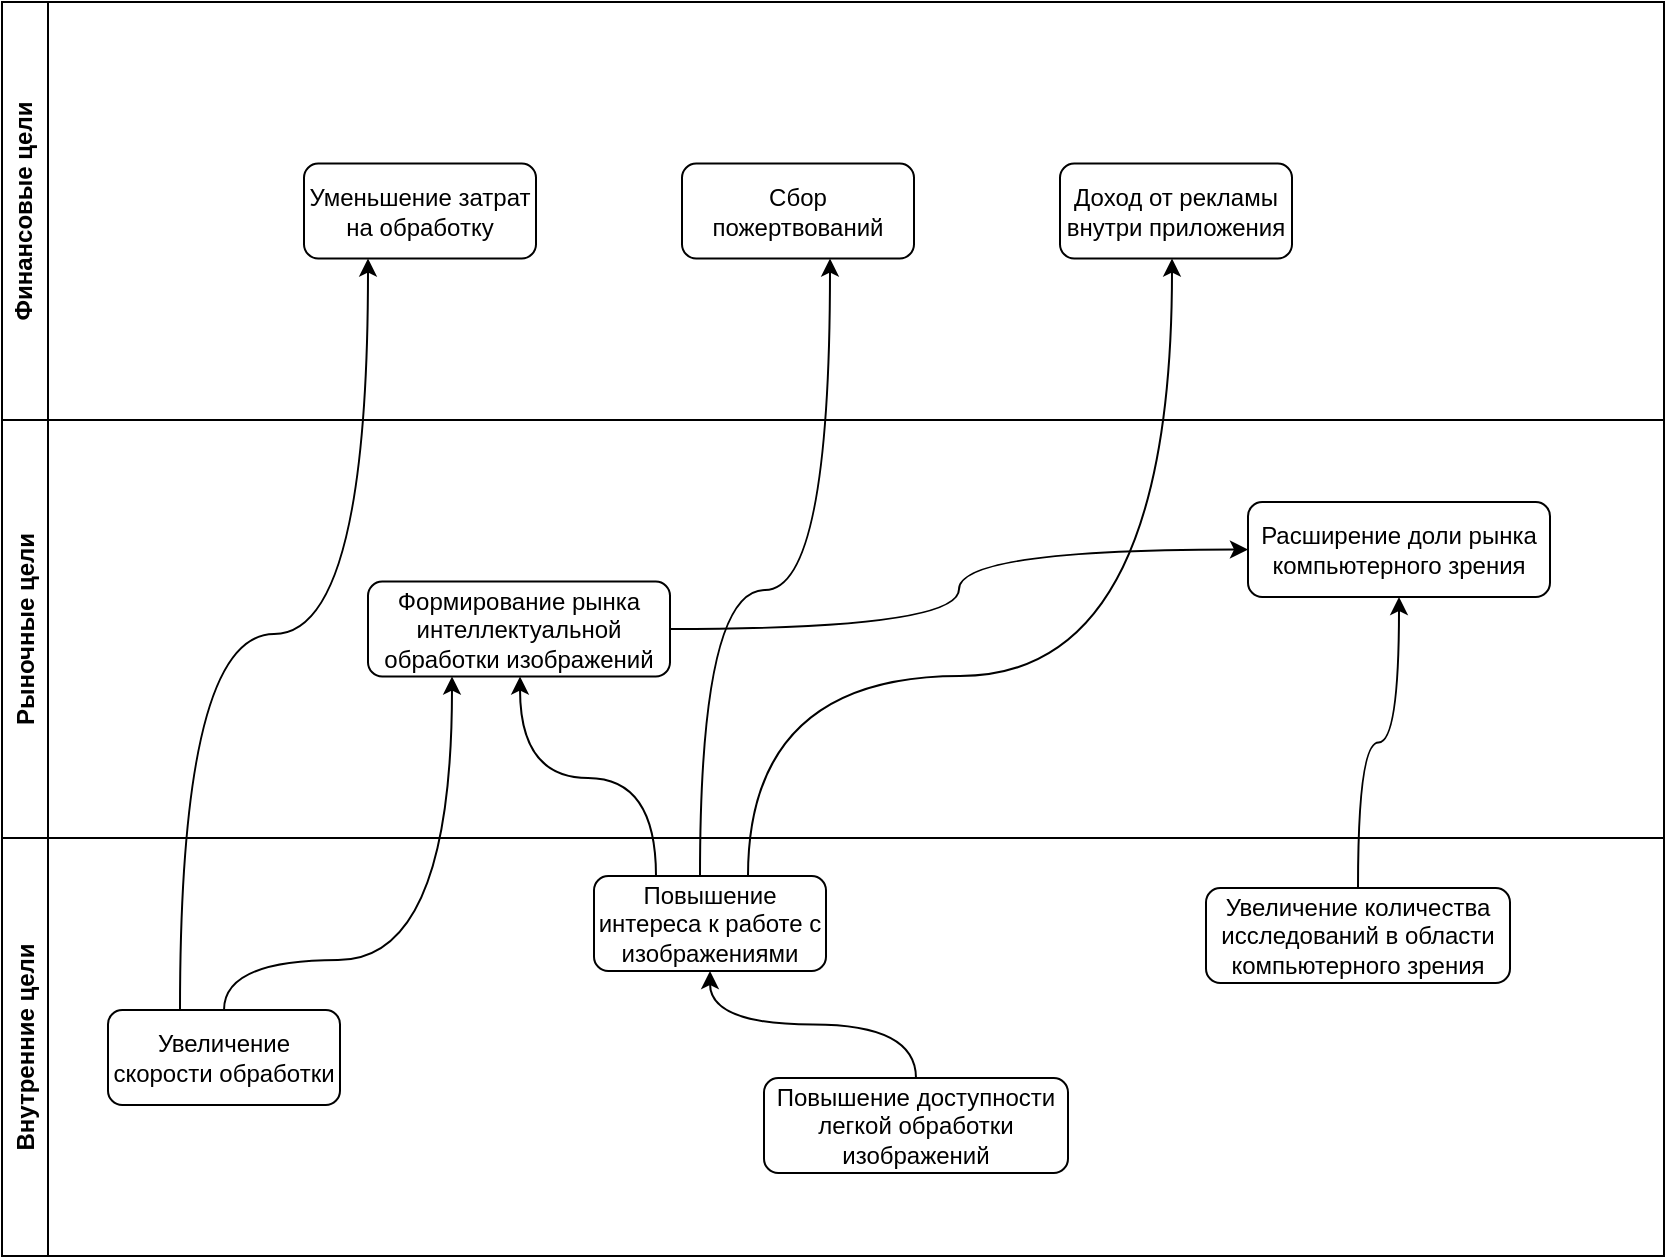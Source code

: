 <mxfile version="21.3.2" type="device">
  <diagram name="Страница 1" id="Wl8_ZW5u4z3yMczOAUMp">
    <mxGraphModel dx="2074" dy="1116" grid="0" gridSize="10" guides="1" tooltips="1" connect="1" arrows="1" fold="1" page="0" pageScale="1" pageWidth="827" pageHeight="1169" math="0" shadow="0">
      <root>
        <mxCell id="0" />
        <mxCell id="1" parent="0" />
        <mxCell id="lQUhTKOzllYySHhwIkj--1" value="Финансовые цели" style="swimlane;horizontal=0;whiteSpace=wrap;html=1;" vertex="1" parent="1">
          <mxGeometry x="262" y="269" width="831" height="209" as="geometry" />
        </mxCell>
        <mxCell id="lQUhTKOzllYySHhwIkj--8" value="Уменьшение затрат на обработку" style="rounded=1;whiteSpace=wrap;html=1;" vertex="1" parent="lQUhTKOzllYySHhwIkj--1">
          <mxGeometry x="151" y="80.75" width="116" height="47.5" as="geometry" />
        </mxCell>
        <mxCell id="lQUhTKOzllYySHhwIkj--11" value="Сбор пожертвований" style="rounded=1;whiteSpace=wrap;html=1;" vertex="1" parent="lQUhTKOzllYySHhwIkj--1">
          <mxGeometry x="340" y="80.75" width="116" height="47.5" as="geometry" />
        </mxCell>
        <mxCell id="lQUhTKOzllYySHhwIkj--12" value="Доход от рекламы внутри приложения" style="rounded=1;whiteSpace=wrap;html=1;" vertex="1" parent="lQUhTKOzllYySHhwIkj--1">
          <mxGeometry x="529" y="80.75" width="116" height="47.5" as="geometry" />
        </mxCell>
        <mxCell id="lQUhTKOzllYySHhwIkj--4" value="Рыночные цели" style="swimlane;horizontal=0;whiteSpace=wrap;html=1;" vertex="1" parent="1">
          <mxGeometry x="262" y="478" width="831" height="209" as="geometry" />
        </mxCell>
        <mxCell id="lQUhTKOzllYySHhwIkj--16" value="Расширение доли рынка компьютерного зрения" style="rounded=1;whiteSpace=wrap;html=1;" vertex="1" parent="lQUhTKOzllYySHhwIkj--4">
          <mxGeometry x="623" y="41" width="151" height="47.5" as="geometry" />
        </mxCell>
        <mxCell id="lQUhTKOzllYySHhwIkj--23" style="edgeStyle=orthogonalEdgeStyle;rounded=0;orthogonalLoop=1;jettySize=auto;html=1;curved=1;shadow=0;" edge="1" parent="lQUhTKOzllYySHhwIkj--4" source="lQUhTKOzllYySHhwIkj--20" target="lQUhTKOzllYySHhwIkj--16">
          <mxGeometry relative="1" as="geometry" />
        </mxCell>
        <mxCell id="lQUhTKOzllYySHhwIkj--20" value="Формирование рынка интеллектуальной обработки изображений" style="rounded=1;whiteSpace=wrap;html=1;" vertex="1" parent="lQUhTKOzllYySHhwIkj--4">
          <mxGeometry x="183" y="80.75" width="151" height="47.5" as="geometry" />
        </mxCell>
        <mxCell id="lQUhTKOzllYySHhwIkj--5" value="Внутренние цели" style="swimlane;horizontal=0;whiteSpace=wrap;html=1;" vertex="1" parent="1">
          <mxGeometry x="262" y="687" width="831" height="209" as="geometry" />
        </mxCell>
        <mxCell id="lQUhTKOzllYySHhwIkj--6" value="Увеличение скорости обработки" style="rounded=1;whiteSpace=wrap;html=1;" vertex="1" parent="lQUhTKOzllYySHhwIkj--5">
          <mxGeometry x="53" y="86" width="116" height="47.5" as="geometry" />
        </mxCell>
        <mxCell id="lQUhTKOzllYySHhwIkj--18" style="edgeStyle=orthogonalEdgeStyle;rounded=0;orthogonalLoop=1;jettySize=auto;html=1;entryX=0.5;entryY=1;entryDx=0;entryDy=0;curved=1;" edge="1" parent="lQUhTKOzllYySHhwIkj--5" source="lQUhTKOzllYySHhwIkj--7" target="lQUhTKOzllYySHhwIkj--10">
          <mxGeometry relative="1" as="geometry" />
        </mxCell>
        <mxCell id="lQUhTKOzllYySHhwIkj--7" value="Повышение доступности легкой обработки изображений" style="rounded=1;whiteSpace=wrap;html=1;" vertex="1" parent="lQUhTKOzllYySHhwIkj--5">
          <mxGeometry x="381" y="120" width="152" height="47.5" as="geometry" />
        </mxCell>
        <mxCell id="lQUhTKOzllYySHhwIkj--10" value="Повышение интереса к работе с изображениями" style="rounded=1;whiteSpace=wrap;html=1;" vertex="1" parent="lQUhTKOzllYySHhwIkj--5">
          <mxGeometry x="296" y="19" width="116" height="47.5" as="geometry" />
        </mxCell>
        <mxCell id="lQUhTKOzllYySHhwIkj--17" value="Увеличение количества исследований в области компьютерного зрения" style="rounded=1;whiteSpace=wrap;html=1;" vertex="1" parent="lQUhTKOzllYySHhwIkj--5">
          <mxGeometry x="602" y="25" width="152" height="47.5" as="geometry" />
        </mxCell>
        <mxCell id="lQUhTKOzllYySHhwIkj--9" style="edgeStyle=orthogonalEdgeStyle;rounded=0;orthogonalLoop=1;jettySize=auto;html=1;curved=1;" edge="1" parent="1" source="lQUhTKOzllYySHhwIkj--6" target="lQUhTKOzllYySHhwIkj--8">
          <mxGeometry relative="1" as="geometry">
            <Array as="points">
              <mxPoint x="351" y="585" />
              <mxPoint x="445" y="585" />
            </Array>
          </mxGeometry>
        </mxCell>
        <mxCell id="lQUhTKOzllYySHhwIkj--14" style="edgeStyle=orthogonalEdgeStyle;rounded=0;orthogonalLoop=1;jettySize=auto;html=1;curved=1;" edge="1" parent="1" source="lQUhTKOzllYySHhwIkj--10" target="lQUhTKOzllYySHhwIkj--11">
          <mxGeometry relative="1" as="geometry">
            <Array as="points">
              <mxPoint x="611" y="563" />
              <mxPoint x="676" y="563" />
            </Array>
          </mxGeometry>
        </mxCell>
        <mxCell id="lQUhTKOzllYySHhwIkj--15" style="edgeStyle=orthogonalEdgeStyle;rounded=0;orthogonalLoop=1;jettySize=auto;html=1;curved=1;" edge="1" parent="1" source="lQUhTKOzllYySHhwIkj--10" target="lQUhTKOzllYySHhwIkj--12">
          <mxGeometry relative="1" as="geometry">
            <Array as="points">
              <mxPoint x="635" y="606" />
              <mxPoint x="847" y="606" />
            </Array>
          </mxGeometry>
        </mxCell>
        <mxCell id="lQUhTKOzllYySHhwIkj--19" style="edgeStyle=orthogonalEdgeStyle;rounded=0;orthogonalLoop=1;jettySize=auto;html=1;entryX=0.5;entryY=1;entryDx=0;entryDy=0;curved=1;" edge="1" parent="1" source="lQUhTKOzllYySHhwIkj--17" target="lQUhTKOzllYySHhwIkj--16">
          <mxGeometry relative="1" as="geometry" />
        </mxCell>
        <mxCell id="lQUhTKOzllYySHhwIkj--21" style="edgeStyle=orthogonalEdgeStyle;rounded=0;orthogonalLoop=1;jettySize=auto;html=1;curved=1;" edge="1" parent="1" source="lQUhTKOzllYySHhwIkj--10" target="lQUhTKOzllYySHhwIkj--20">
          <mxGeometry relative="1" as="geometry">
            <Array as="points">
              <mxPoint x="589" y="657" />
              <mxPoint x="521" y="657" />
            </Array>
          </mxGeometry>
        </mxCell>
        <mxCell id="lQUhTKOzllYySHhwIkj--22" style="edgeStyle=orthogonalEdgeStyle;rounded=0;orthogonalLoop=1;jettySize=auto;html=1;curved=1;" edge="1" parent="1" source="lQUhTKOzllYySHhwIkj--6" target="lQUhTKOzllYySHhwIkj--20">
          <mxGeometry relative="1" as="geometry">
            <Array as="points">
              <mxPoint x="373" y="748" />
              <mxPoint x="487" y="748" />
            </Array>
          </mxGeometry>
        </mxCell>
      </root>
    </mxGraphModel>
  </diagram>
</mxfile>
